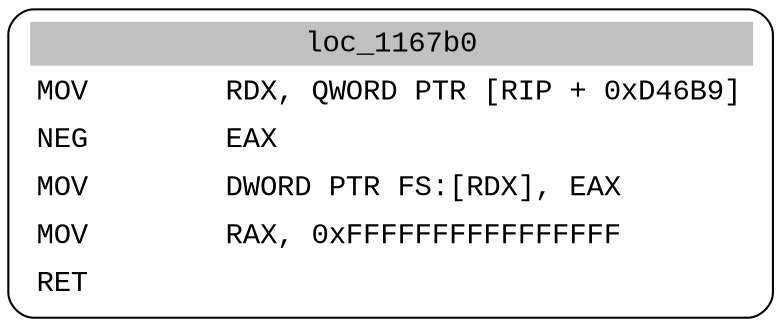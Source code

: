 digraph asm_graph {
1941 [
shape="Mrecord" fontname="Courier New"label =<<table border="0" cellborder="0" cellpadding="3"><tr><td align="center" colspan="2" bgcolor="grey">loc_1167b0</td></tr><tr><td align="left">MOV        RDX, QWORD PTR [RIP + 0xD46B9]</td></tr><tr><td align="left">NEG        EAX</td></tr><tr><td align="left">MOV        DWORD PTR FS:[RDX], EAX</td></tr><tr><td align="left">MOV        RAX, 0xFFFFFFFFFFFFFFFF</td></tr><tr><td align="left">RET        </td></tr></table>> ];
}
